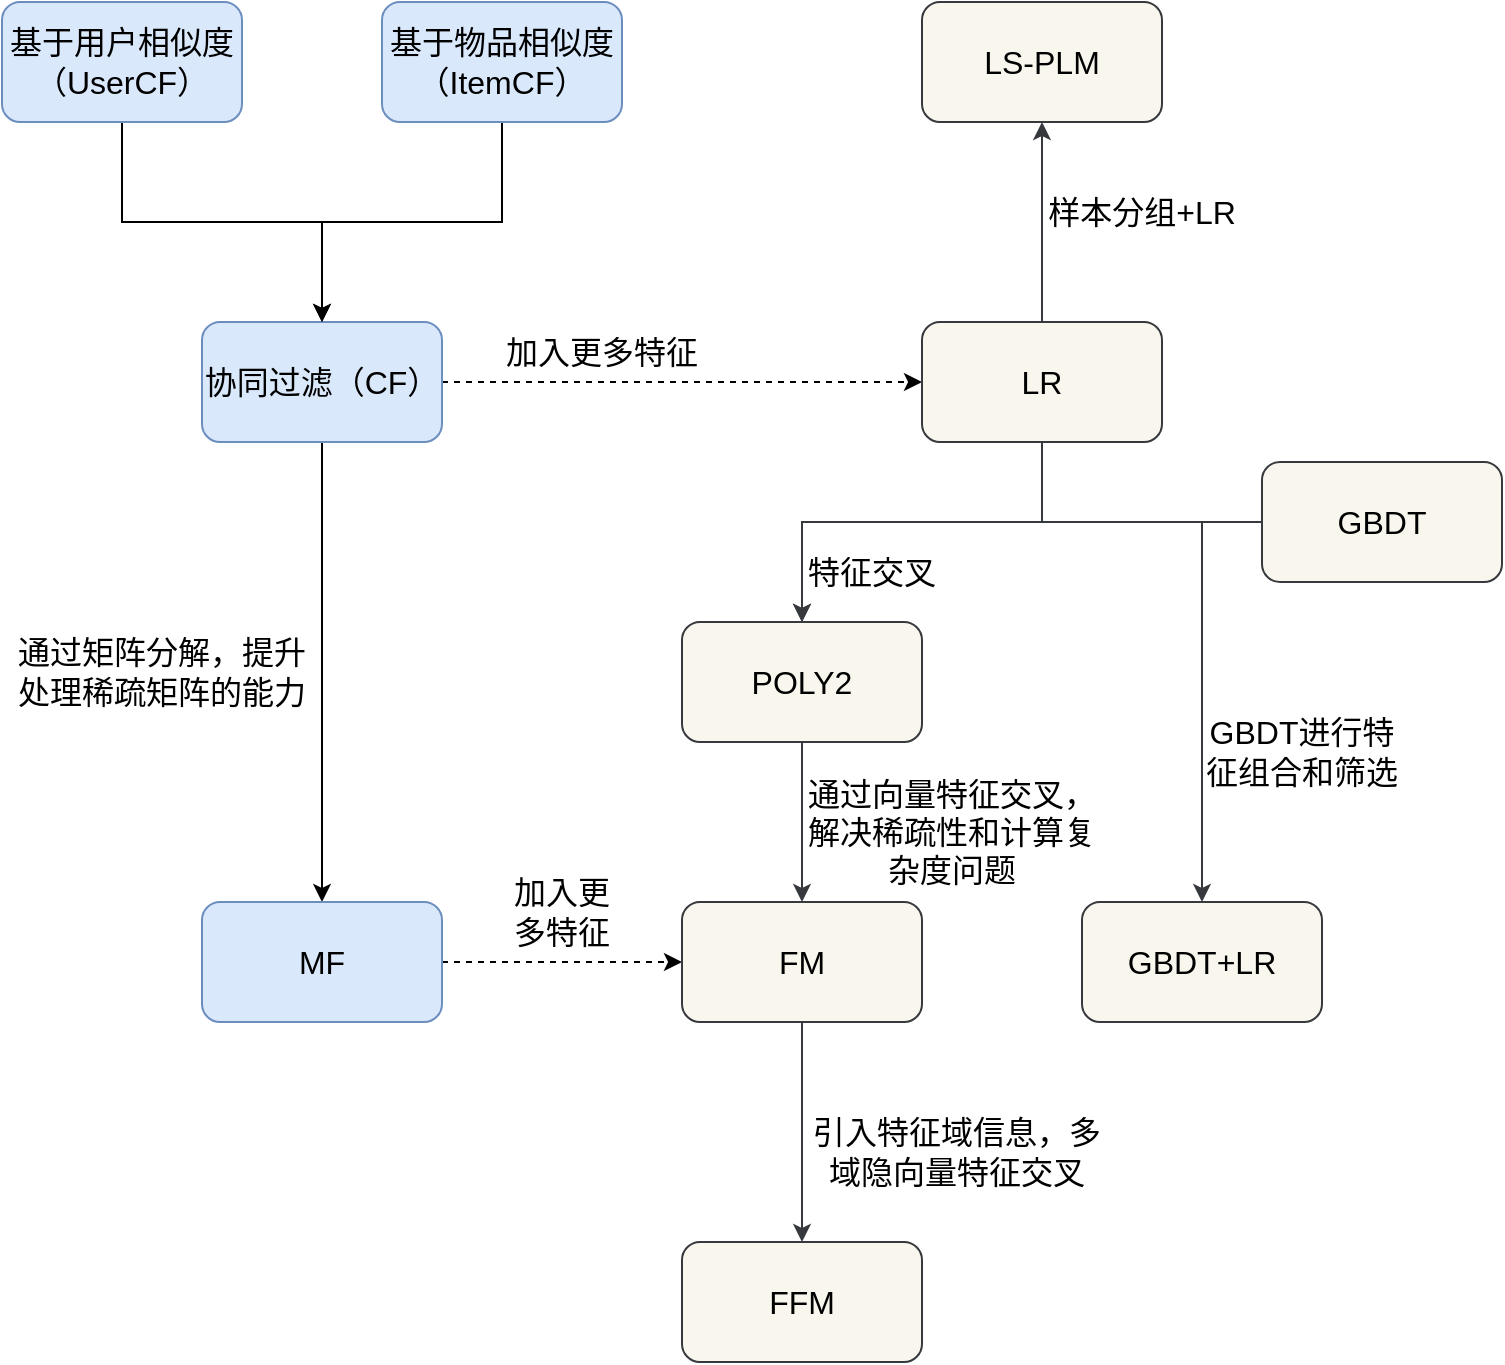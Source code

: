<mxfile version="18.0.0" type="github">
  <diagram id="JeQjnTf5V7zRr4dZO3Zx" name="第 1 页">
    <mxGraphModel dx="943" dy="643" grid="1" gridSize="10" guides="1" tooltips="1" connect="1" arrows="1" fold="1" page="1" pageScale="1" pageWidth="827" pageHeight="1169" math="0" shadow="0">
      <root>
        <mxCell id="0" />
        <mxCell id="1" parent="0" />
        <mxCell id="EYGsfXX3YbOh4V-Vkdlm-1" value="" style="edgeStyle=orthogonalEdgeStyle;rounded=0;orthogonalLoop=1;jettySize=auto;html=1;fontSize=16;" edge="1" parent="1" source="EYGsfXX3YbOh4V-Vkdlm-3" target="EYGsfXX3YbOh4V-Vkdlm-9">
          <mxGeometry relative="1" as="geometry" />
        </mxCell>
        <mxCell id="EYGsfXX3YbOh4V-Vkdlm-2" value="" style="edgeStyle=orthogonalEdgeStyle;rounded=0;orthogonalLoop=1;jettySize=auto;html=1;fontSize=16;dashed=1;" edge="1" parent="1" source="EYGsfXX3YbOh4V-Vkdlm-3" target="EYGsfXX3YbOh4V-Vkdlm-13">
          <mxGeometry relative="1" as="geometry" />
        </mxCell>
        <mxCell id="EYGsfXX3YbOh4V-Vkdlm-3" value="&lt;font style=&quot;font-size: 16px&quot;&gt;协同过滤（CF）&lt;/font&gt;" style="rounded=1;whiteSpace=wrap;html=1;fillColor=#dae8fc;strokeColor=#6c8ebf;" vertex="1" parent="1">
          <mxGeometry x="130" y="410" width="120" height="60" as="geometry" />
        </mxCell>
        <mxCell id="EYGsfXX3YbOh4V-Vkdlm-4" value="" style="edgeStyle=orthogonalEdgeStyle;rounded=0;orthogonalLoop=1;jettySize=auto;html=1;fontSize=16;" edge="1" parent="1" source="EYGsfXX3YbOh4V-Vkdlm-5" target="EYGsfXX3YbOh4V-Vkdlm-3">
          <mxGeometry relative="1" as="geometry" />
        </mxCell>
        <mxCell id="EYGsfXX3YbOh4V-Vkdlm-5" value="&lt;font style=&quot;font-size: 16px&quot;&gt;基于用户相似度（UserCF）&lt;/font&gt;" style="rounded=1;whiteSpace=wrap;html=1;fillColor=#dae8fc;strokeColor=#6c8ebf;" vertex="1" parent="1">
          <mxGeometry x="30" y="250" width="120" height="60" as="geometry" />
        </mxCell>
        <mxCell id="EYGsfXX3YbOh4V-Vkdlm-6" value="" style="edgeStyle=orthogonalEdgeStyle;rounded=0;orthogonalLoop=1;jettySize=auto;html=1;fontSize=16;" edge="1" parent="1" source="EYGsfXX3YbOh4V-Vkdlm-7" target="EYGsfXX3YbOh4V-Vkdlm-3">
          <mxGeometry relative="1" as="geometry" />
        </mxCell>
        <mxCell id="EYGsfXX3YbOh4V-Vkdlm-7" value="&lt;font style=&quot;font-size: 16px&quot;&gt;基于物品相似度（ItemCF）&lt;/font&gt;" style="rounded=1;whiteSpace=wrap;html=1;fillColor=#dae8fc;strokeColor=#6c8ebf;" vertex="1" parent="1">
          <mxGeometry x="220" y="250" width="120" height="60" as="geometry" />
        </mxCell>
        <mxCell id="EYGsfXX3YbOh4V-Vkdlm-8" style="edgeStyle=orthogonalEdgeStyle;rounded=0;orthogonalLoop=1;jettySize=auto;html=1;entryX=0;entryY=0.5;entryDx=0;entryDy=0;fontSize=16;dashed=1;" edge="1" parent="1" source="EYGsfXX3YbOh4V-Vkdlm-9" target="EYGsfXX3YbOh4V-Vkdlm-22">
          <mxGeometry relative="1" as="geometry" />
        </mxCell>
        <mxCell id="EYGsfXX3YbOh4V-Vkdlm-9" value="&lt;font style=&quot;font-size: 16px&quot;&gt;MF&lt;/font&gt;" style="whiteSpace=wrap;html=1;rounded=1;fillColor=#dae8fc;strokeColor=#6c8ebf;" vertex="1" parent="1">
          <mxGeometry x="130" y="700" width="120" height="60" as="geometry" />
        </mxCell>
        <mxCell id="EYGsfXX3YbOh4V-Vkdlm-10" value="通过矩阵分解，提升处理稀疏矩阵的能力" style="text;html=1;strokeColor=none;fillColor=none;align=center;verticalAlign=middle;whiteSpace=wrap;rounded=0;fontSize=16;" vertex="1" parent="1">
          <mxGeometry x="30" y="570" width="160" height="30" as="geometry" />
        </mxCell>
        <mxCell id="EYGsfXX3YbOh4V-Vkdlm-11" value="" style="edgeStyle=orthogonalEdgeStyle;rounded=0;orthogonalLoop=1;jettySize=auto;html=1;fontSize=16;fillColor=#f9f7ed;strokeColor=#36393d;" edge="1" parent="1" source="EYGsfXX3YbOh4V-Vkdlm-13" target="EYGsfXX3YbOh4V-Vkdlm-19">
          <mxGeometry relative="1" as="geometry">
            <Array as="points">
              <mxPoint x="550" y="510" />
              <mxPoint x="430" y="510" />
            </Array>
          </mxGeometry>
        </mxCell>
        <mxCell id="EYGsfXX3YbOh4V-Vkdlm-12" value="" style="edgeStyle=orthogonalEdgeStyle;rounded=0;orthogonalLoop=1;jettySize=auto;html=1;fontSize=16;fillColor=#f9f7ed;strokeColor=#36393d;" edge="1" parent="1" source="EYGsfXX3YbOh4V-Vkdlm-13" target="EYGsfXX3YbOh4V-Vkdlm-27">
          <mxGeometry relative="1" as="geometry" />
        </mxCell>
        <mxCell id="EYGsfXX3YbOh4V-Vkdlm-13" value="&lt;font style=&quot;font-size: 16px&quot;&gt;LR&lt;/font&gt;" style="whiteSpace=wrap;html=1;rounded=1;fillColor=#f9f7ed;strokeColor=#36393d;" vertex="1" parent="1">
          <mxGeometry x="490" y="410" width="120" height="60" as="geometry" />
        </mxCell>
        <mxCell id="EYGsfXX3YbOh4V-Vkdlm-14" value="加入更多特征" style="text;html=1;strokeColor=none;fillColor=none;align=center;verticalAlign=middle;whiteSpace=wrap;rounded=0;fontSize=16;" vertex="1" parent="1">
          <mxGeometry x="280" y="410" width="100" height="30" as="geometry" />
        </mxCell>
        <mxCell id="EYGsfXX3YbOh4V-Vkdlm-15" value="" style="edgeStyle=orthogonalEdgeStyle;rounded=0;orthogonalLoop=1;jettySize=auto;html=1;fontSize=16;fillColor=#f9f7ed;strokeColor=#36393d;" edge="1" parent="1" source="EYGsfXX3YbOh4V-Vkdlm-17" target="EYGsfXX3YbOh4V-Vkdlm-19">
          <mxGeometry relative="1" as="geometry" />
        </mxCell>
        <mxCell id="EYGsfXX3YbOh4V-Vkdlm-16" value="" style="edgeStyle=orthogonalEdgeStyle;rounded=0;orthogonalLoop=1;jettySize=auto;html=1;fontSize=16;fillColor=#f9f7ed;strokeColor=#36393d;" edge="1" parent="1" source="EYGsfXX3YbOh4V-Vkdlm-17" target="EYGsfXX3YbOh4V-Vkdlm-24">
          <mxGeometry relative="1" as="geometry">
            <Array as="points">
              <mxPoint x="630" y="510" />
            </Array>
          </mxGeometry>
        </mxCell>
        <mxCell id="EYGsfXX3YbOh4V-Vkdlm-17" value="&lt;font style=&quot;font-size: 16px&quot;&gt;GBDT&lt;/font&gt;" style="whiteSpace=wrap;html=1;rounded=1;fillColor=#f9f7ed;strokeColor=#36393d;" vertex="1" parent="1">
          <mxGeometry x="660" y="480" width="120" height="60" as="geometry" />
        </mxCell>
        <mxCell id="EYGsfXX3YbOh4V-Vkdlm-18" value="" style="edgeStyle=orthogonalEdgeStyle;rounded=0;orthogonalLoop=1;jettySize=auto;html=1;fontSize=16;fillColor=#f9f7ed;strokeColor=#36393d;" edge="1" parent="1" source="EYGsfXX3YbOh4V-Vkdlm-19" target="EYGsfXX3YbOh4V-Vkdlm-22">
          <mxGeometry relative="1" as="geometry" />
        </mxCell>
        <mxCell id="EYGsfXX3YbOh4V-Vkdlm-19" value="&lt;font style=&quot;font-size: 16px&quot;&gt;POLY2&lt;/font&gt;" style="whiteSpace=wrap;html=1;rounded=1;fillColor=#f9f7ed;strokeColor=#36393d;" vertex="1" parent="1">
          <mxGeometry x="370" y="560" width="120" height="60" as="geometry" />
        </mxCell>
        <mxCell id="EYGsfXX3YbOh4V-Vkdlm-20" value="特征交叉" style="text;html=1;align=center;verticalAlign=middle;whiteSpace=wrap;rounded=0;fontSize=16;" vertex="1" parent="1">
          <mxGeometry x="430" y="520" width="70" height="30" as="geometry" />
        </mxCell>
        <mxCell id="EYGsfXX3YbOh4V-Vkdlm-21" value="" style="edgeStyle=orthogonalEdgeStyle;rounded=0;orthogonalLoop=1;jettySize=auto;html=1;fontSize=16;fillColor=#f9f7ed;strokeColor=#36393d;" edge="1" parent="1" source="EYGsfXX3YbOh4V-Vkdlm-22" target="EYGsfXX3YbOh4V-Vkdlm-29">
          <mxGeometry relative="1" as="geometry" />
        </mxCell>
        <mxCell id="EYGsfXX3YbOh4V-Vkdlm-22" value="&lt;font style=&quot;font-size: 16px&quot;&gt;FM&lt;/font&gt;" style="whiteSpace=wrap;html=1;rounded=1;fillColor=#f9f7ed;strokeColor=#36393d;" vertex="1" parent="1">
          <mxGeometry x="370" y="700" width="120" height="60" as="geometry" />
        </mxCell>
        <mxCell id="EYGsfXX3YbOh4V-Vkdlm-23" value="加入更多特征" style="text;html=1;strokeColor=none;fillColor=none;align=center;verticalAlign=middle;whiteSpace=wrap;rounded=0;fontSize=16;" vertex="1" parent="1">
          <mxGeometry x="280" y="690" width="60" height="30" as="geometry" />
        </mxCell>
        <mxCell id="EYGsfXX3YbOh4V-Vkdlm-24" value="&lt;font style=&quot;font-size: 16px&quot;&gt;GBDT+LR&lt;/font&gt;" style="whiteSpace=wrap;html=1;rounded=1;fillColor=#f9f7ed;strokeColor=#36393d;" vertex="1" parent="1">
          <mxGeometry x="570" y="700" width="120" height="60" as="geometry" />
        </mxCell>
        <mxCell id="EYGsfXX3YbOh4V-Vkdlm-25" value="GBDT进行特征组合和筛选" style="text;html=1;align=center;verticalAlign=middle;whiteSpace=wrap;rounded=0;fontSize=16;" vertex="1" parent="1">
          <mxGeometry x="630" y="610" width="100" height="30" as="geometry" />
        </mxCell>
        <mxCell id="EYGsfXX3YbOh4V-Vkdlm-26" value="通过向量特征交叉，解决稀疏性和计算复杂度问题" style="text;html=1;align=center;verticalAlign=middle;whiteSpace=wrap;rounded=0;fontSize=16;" vertex="1" parent="1">
          <mxGeometry x="425" y="650" width="160" height="30" as="geometry" />
        </mxCell>
        <mxCell id="EYGsfXX3YbOh4V-Vkdlm-27" value="&lt;font style=&quot;font-size: 16px&quot;&gt;LS-PLM&lt;/font&gt;" style="whiteSpace=wrap;html=1;rounded=1;fillColor=#f9f7ed;strokeColor=#36393d;" vertex="1" parent="1">
          <mxGeometry x="490" y="250" width="120" height="60" as="geometry" />
        </mxCell>
        <mxCell id="EYGsfXX3YbOh4V-Vkdlm-28" value="样本分组+LR" style="text;html=1;align=center;verticalAlign=middle;whiteSpace=wrap;rounded=0;fontSize=16;" vertex="1" parent="1">
          <mxGeometry x="550" y="340" width="100" height="30" as="geometry" />
        </mxCell>
        <mxCell id="EYGsfXX3YbOh4V-Vkdlm-29" value="&lt;font style=&quot;font-size: 16px&quot;&gt;FFM&lt;/font&gt;" style="whiteSpace=wrap;html=1;rounded=1;fillColor=#f9f7ed;strokeColor=#36393d;" vertex="1" parent="1">
          <mxGeometry x="370" y="870" width="120" height="60" as="geometry" />
        </mxCell>
        <mxCell id="EYGsfXX3YbOh4V-Vkdlm-30" value="引入特征域信息，多域隐向量特征交叉" style="text;html=1;align=center;verticalAlign=middle;whiteSpace=wrap;rounded=0;fontSize=16;" vertex="1" parent="1">
          <mxGeometry x="430" y="810" width="155" height="30" as="geometry" />
        </mxCell>
      </root>
    </mxGraphModel>
  </diagram>
</mxfile>
